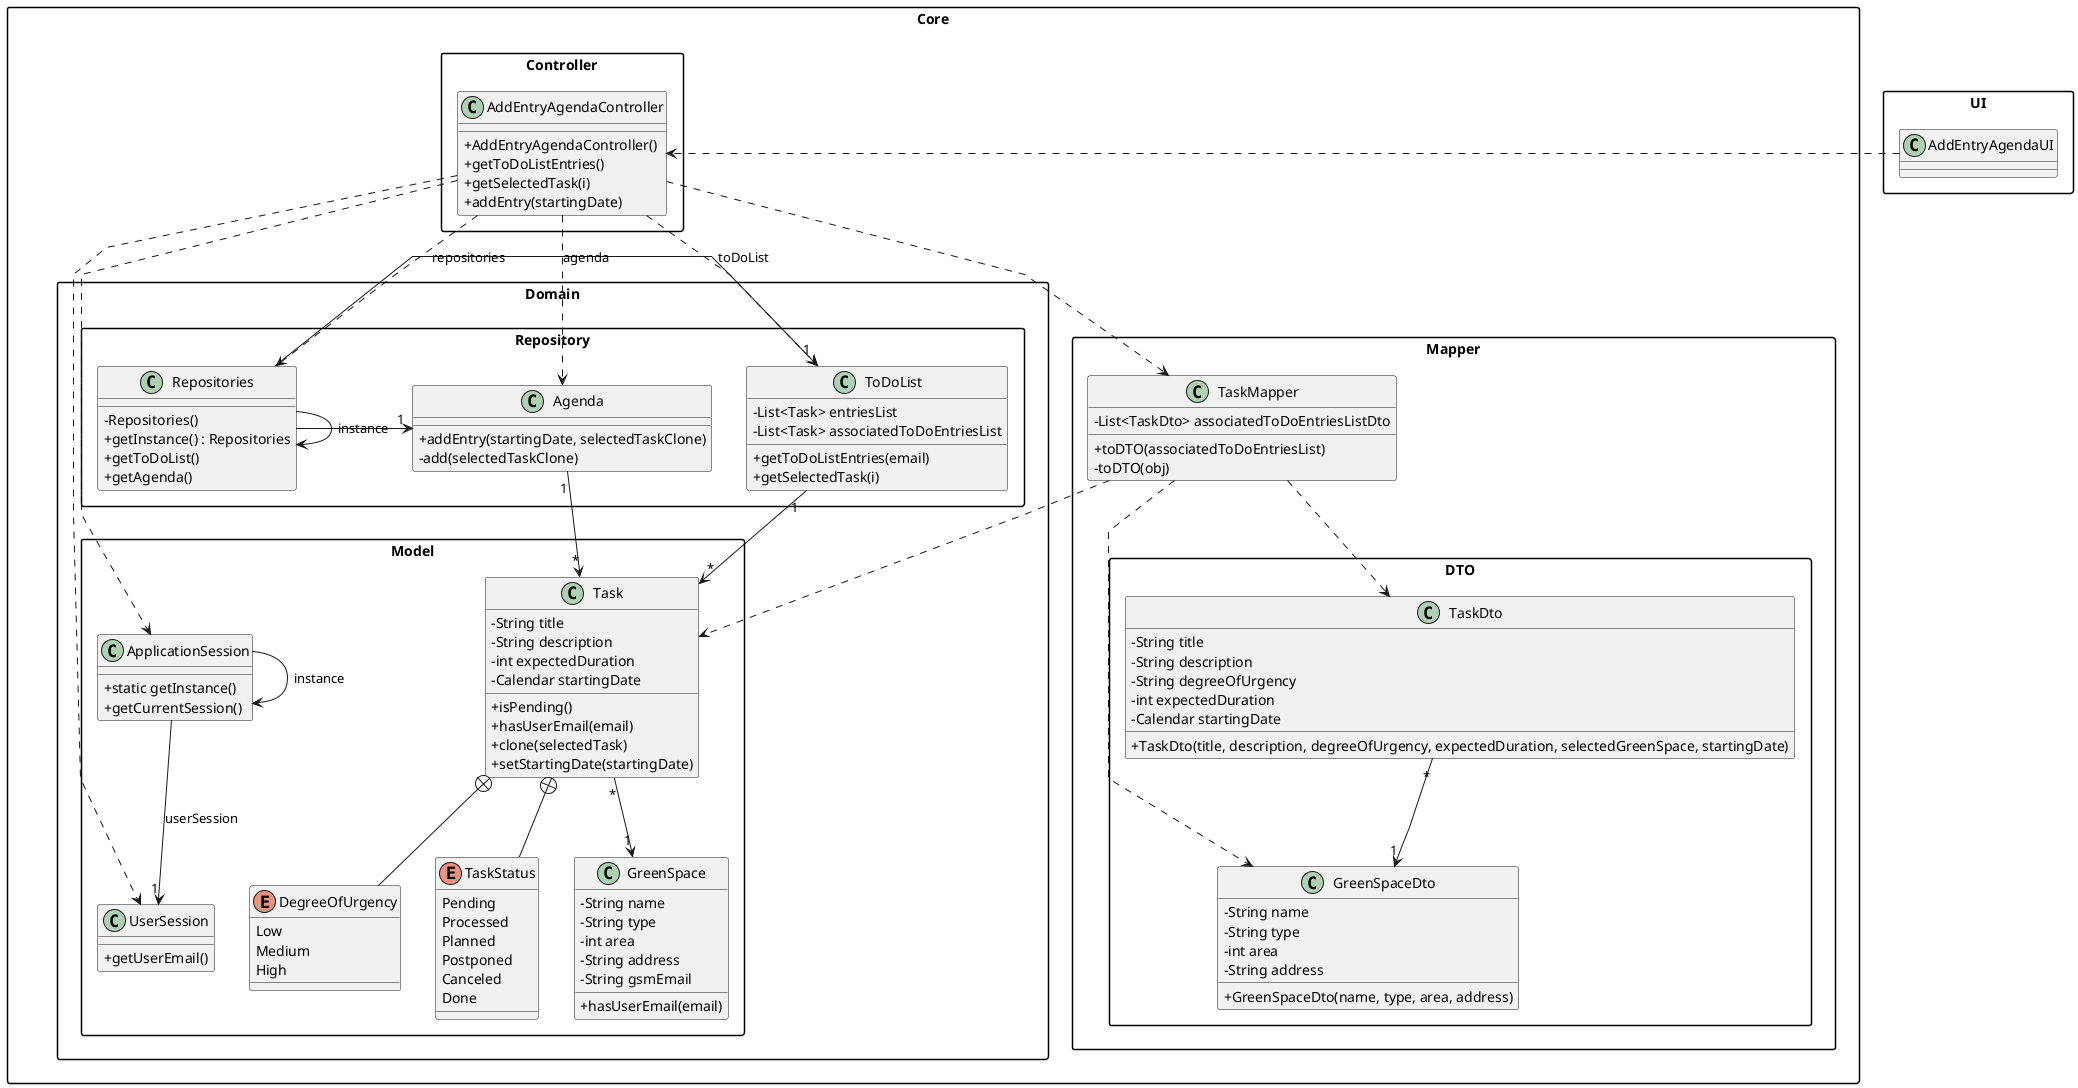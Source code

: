 @startuml
'skinparam monochrome true
skinparam packageStyle rectangle
skinparam shadowing false
skinparam linetype polyline
'skinparam linetype orto

skinparam classAttributeIconSize 0

'left to right direction

Package UI {
class AddEntryAgendaUI
{

}
}

Package Core{
Package Controller{
class AddEntryAgendaController
{
    + AddEntryAgendaController()
    + getToDoListEntries()
    + getSelectedTask(i)
    + addEntry(startingDate)
}
}

Package Domain{
Package Repository{
class Repositories
{
    - Repositories()
    + getInstance() : Repositories
    + getToDoList()
    + getAgenda()
}

class ToDoList
{
    - List<Task> entriesList
    - List<Task> associatedToDoEntriesList
    + getToDoListEntries(email)
    + getSelectedTask(i)
}

class Agenda
{
    + addEntry(startingDate, selectedTaskClone)
    - add(selectedTaskClone)
}
}

Package Model{

class ApplicationSession
{
    + static getInstance()
    + getCurrentSession()
}

class UserSession
{
    + getUserEmail()
}


class GreenSpace
{
    - String name
    - String type
    - int area
    - String address
    - String gsmEmail
    + hasUserEmail(email)
}

class Task
{
    - String title
    - String description
    - int expectedDuration
    - Calendar startingDate
    + isPending()
    + hasUserEmail(email)
    + clone(selectedTask)
    + setStartingDate(startingDate)
}

enum DegreeOfUrgency
{
    Low
    Medium
    High
}

enum TaskStatus
{
    Pending
    Processed
    Planned
    Postponed
    Canceled
    Done
}
}
}

Package Mapper{

class TaskMapper
{
    - List<TaskDto> associatedToDoEntriesListDto
    + toDTO(associatedToDoEntriesList)
    - toDTO(obj)
}

Package DTO{
class GreenSpaceDto
{
    - String name
    - String type
    - int area
    - String address
    + GreenSpaceDto(name, type, area, address)
}

class TaskDto
{
    - String title
    - String description
    - String degreeOfUrgency
    - int expectedDuration
    - Calendar startingDate
    + TaskDto(title, description, degreeOfUrgency, expectedDuration, selectedGreenSpace, startingDate)
}
}
}
}

Task +-- DegreeOfUrgency
Task +-- TaskStatus

Repositories -> Repositories : instance
ApplicationSession -> ApplicationSession : instance

AddEntryAgendaUI .> AddEntryAgendaController

AddEntryAgendaController .> Repositories : repositories

Repositories -> "1" Agenda
Repositories -> "1" ToDoList

AddEntryAgendaController ..> ApplicationSession
AddEntryAgendaController ..> UserSession
AddEntryAgendaController ..> ToDoList : toDoList
AddEntryAgendaController ..> Agenda : agenda
AddEntryAgendaController ..> TaskMapper

ToDoList "1" --> "*" Task
Agenda "1" --> "*" Task

Task "*" --> "1" GreenSpace
TaskDto "*" --> "1" GreenSpaceDto

TaskMapper ..> TaskDto
TaskMapper ..> Task
TaskMapper ..> GreenSpaceDto

ApplicationSession --> "1" UserSession : userSession

@enduml